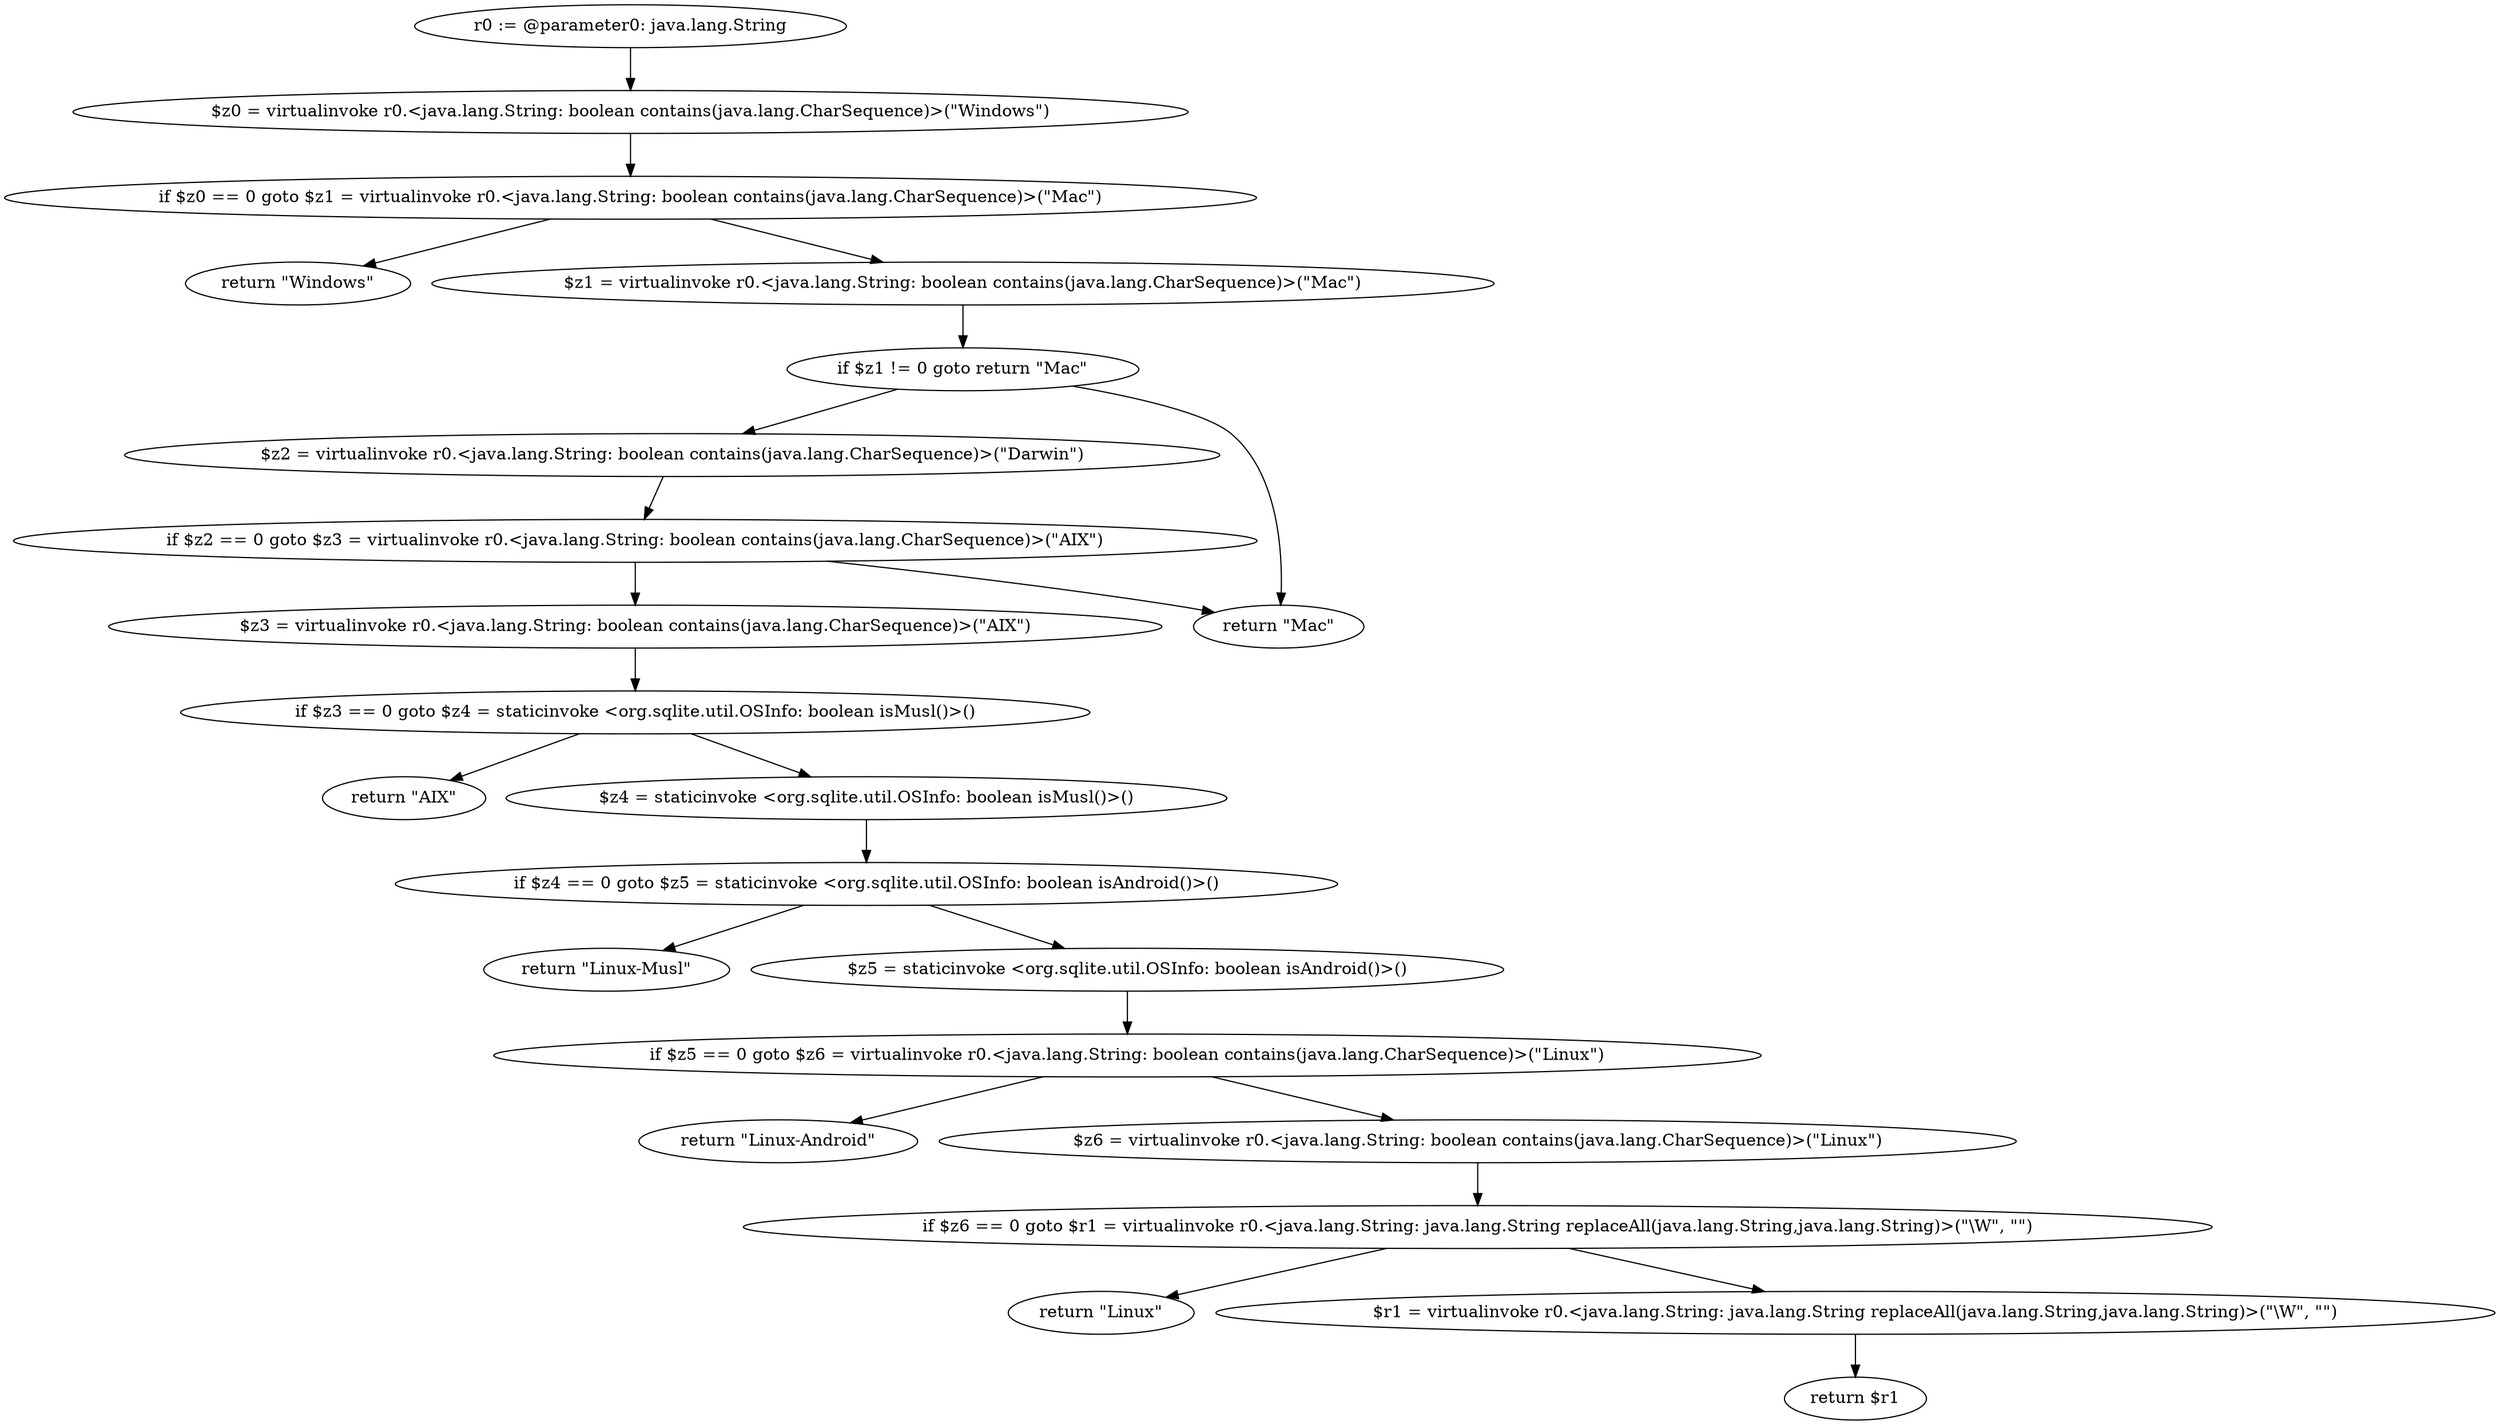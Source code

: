 digraph "unitGraph" {
    "r0 := @parameter0: java.lang.String"
    "$z0 = virtualinvoke r0.<java.lang.String: boolean contains(java.lang.CharSequence)>(\"Windows\")"
    "if $z0 == 0 goto $z1 = virtualinvoke r0.<java.lang.String: boolean contains(java.lang.CharSequence)>(\"Mac\")"
    "return \"Windows\""
    "$z1 = virtualinvoke r0.<java.lang.String: boolean contains(java.lang.CharSequence)>(\"Mac\")"
    "if $z1 != 0 goto return \"Mac\""
    "$z2 = virtualinvoke r0.<java.lang.String: boolean contains(java.lang.CharSequence)>(\"Darwin\")"
    "if $z2 == 0 goto $z3 = virtualinvoke r0.<java.lang.String: boolean contains(java.lang.CharSequence)>(\"AIX\")"
    "return \"Mac\""
    "$z3 = virtualinvoke r0.<java.lang.String: boolean contains(java.lang.CharSequence)>(\"AIX\")"
    "if $z3 == 0 goto $z4 = staticinvoke <org.sqlite.util.OSInfo: boolean isMusl()>()"
    "return \"AIX\""
    "$z4 = staticinvoke <org.sqlite.util.OSInfo: boolean isMusl()>()"
    "if $z4 == 0 goto $z5 = staticinvoke <org.sqlite.util.OSInfo: boolean isAndroid()>()"
    "return \"Linux-Musl\""
    "$z5 = staticinvoke <org.sqlite.util.OSInfo: boolean isAndroid()>()"
    "if $z5 == 0 goto $z6 = virtualinvoke r0.<java.lang.String: boolean contains(java.lang.CharSequence)>(\"Linux\")"
    "return \"Linux-Android\""
    "$z6 = virtualinvoke r0.<java.lang.String: boolean contains(java.lang.CharSequence)>(\"Linux\")"
    "if $z6 == 0 goto $r1 = virtualinvoke r0.<java.lang.String: java.lang.String replaceAll(java.lang.String,java.lang.String)>(\"\\W\", \"\")"
    "return \"Linux\""
    "$r1 = virtualinvoke r0.<java.lang.String: java.lang.String replaceAll(java.lang.String,java.lang.String)>(\"\\W\", \"\")"
    "return $r1"
    "r0 := @parameter0: java.lang.String"->"$z0 = virtualinvoke r0.<java.lang.String: boolean contains(java.lang.CharSequence)>(\"Windows\")";
    "$z0 = virtualinvoke r0.<java.lang.String: boolean contains(java.lang.CharSequence)>(\"Windows\")"->"if $z0 == 0 goto $z1 = virtualinvoke r0.<java.lang.String: boolean contains(java.lang.CharSequence)>(\"Mac\")";
    "if $z0 == 0 goto $z1 = virtualinvoke r0.<java.lang.String: boolean contains(java.lang.CharSequence)>(\"Mac\")"->"return \"Windows\"";
    "if $z0 == 0 goto $z1 = virtualinvoke r0.<java.lang.String: boolean contains(java.lang.CharSequence)>(\"Mac\")"->"$z1 = virtualinvoke r0.<java.lang.String: boolean contains(java.lang.CharSequence)>(\"Mac\")";
    "$z1 = virtualinvoke r0.<java.lang.String: boolean contains(java.lang.CharSequence)>(\"Mac\")"->"if $z1 != 0 goto return \"Mac\"";
    "if $z1 != 0 goto return \"Mac\""->"$z2 = virtualinvoke r0.<java.lang.String: boolean contains(java.lang.CharSequence)>(\"Darwin\")";
    "if $z1 != 0 goto return \"Mac\""->"return \"Mac\"";
    "$z2 = virtualinvoke r0.<java.lang.String: boolean contains(java.lang.CharSequence)>(\"Darwin\")"->"if $z2 == 0 goto $z3 = virtualinvoke r0.<java.lang.String: boolean contains(java.lang.CharSequence)>(\"AIX\")";
    "if $z2 == 0 goto $z3 = virtualinvoke r0.<java.lang.String: boolean contains(java.lang.CharSequence)>(\"AIX\")"->"return \"Mac\"";
    "if $z2 == 0 goto $z3 = virtualinvoke r0.<java.lang.String: boolean contains(java.lang.CharSequence)>(\"AIX\")"->"$z3 = virtualinvoke r0.<java.lang.String: boolean contains(java.lang.CharSequence)>(\"AIX\")";
    "$z3 = virtualinvoke r0.<java.lang.String: boolean contains(java.lang.CharSequence)>(\"AIX\")"->"if $z3 == 0 goto $z4 = staticinvoke <org.sqlite.util.OSInfo: boolean isMusl()>()";
    "if $z3 == 0 goto $z4 = staticinvoke <org.sqlite.util.OSInfo: boolean isMusl()>()"->"return \"AIX\"";
    "if $z3 == 0 goto $z4 = staticinvoke <org.sqlite.util.OSInfo: boolean isMusl()>()"->"$z4 = staticinvoke <org.sqlite.util.OSInfo: boolean isMusl()>()";
    "$z4 = staticinvoke <org.sqlite.util.OSInfo: boolean isMusl()>()"->"if $z4 == 0 goto $z5 = staticinvoke <org.sqlite.util.OSInfo: boolean isAndroid()>()";
    "if $z4 == 0 goto $z5 = staticinvoke <org.sqlite.util.OSInfo: boolean isAndroid()>()"->"return \"Linux-Musl\"";
    "if $z4 == 0 goto $z5 = staticinvoke <org.sqlite.util.OSInfo: boolean isAndroid()>()"->"$z5 = staticinvoke <org.sqlite.util.OSInfo: boolean isAndroid()>()";
    "$z5 = staticinvoke <org.sqlite.util.OSInfo: boolean isAndroid()>()"->"if $z5 == 0 goto $z6 = virtualinvoke r0.<java.lang.String: boolean contains(java.lang.CharSequence)>(\"Linux\")";
    "if $z5 == 0 goto $z6 = virtualinvoke r0.<java.lang.String: boolean contains(java.lang.CharSequence)>(\"Linux\")"->"return \"Linux-Android\"";
    "if $z5 == 0 goto $z6 = virtualinvoke r0.<java.lang.String: boolean contains(java.lang.CharSequence)>(\"Linux\")"->"$z6 = virtualinvoke r0.<java.lang.String: boolean contains(java.lang.CharSequence)>(\"Linux\")";
    "$z6 = virtualinvoke r0.<java.lang.String: boolean contains(java.lang.CharSequence)>(\"Linux\")"->"if $z6 == 0 goto $r1 = virtualinvoke r0.<java.lang.String: java.lang.String replaceAll(java.lang.String,java.lang.String)>(\"\\W\", \"\")";
    "if $z6 == 0 goto $r1 = virtualinvoke r0.<java.lang.String: java.lang.String replaceAll(java.lang.String,java.lang.String)>(\"\\W\", \"\")"->"return \"Linux\"";
    "if $z6 == 0 goto $r1 = virtualinvoke r0.<java.lang.String: java.lang.String replaceAll(java.lang.String,java.lang.String)>(\"\\W\", \"\")"->"$r1 = virtualinvoke r0.<java.lang.String: java.lang.String replaceAll(java.lang.String,java.lang.String)>(\"\\W\", \"\")";
    "$r1 = virtualinvoke r0.<java.lang.String: java.lang.String replaceAll(java.lang.String,java.lang.String)>(\"\\W\", \"\")"->"return $r1";
}
